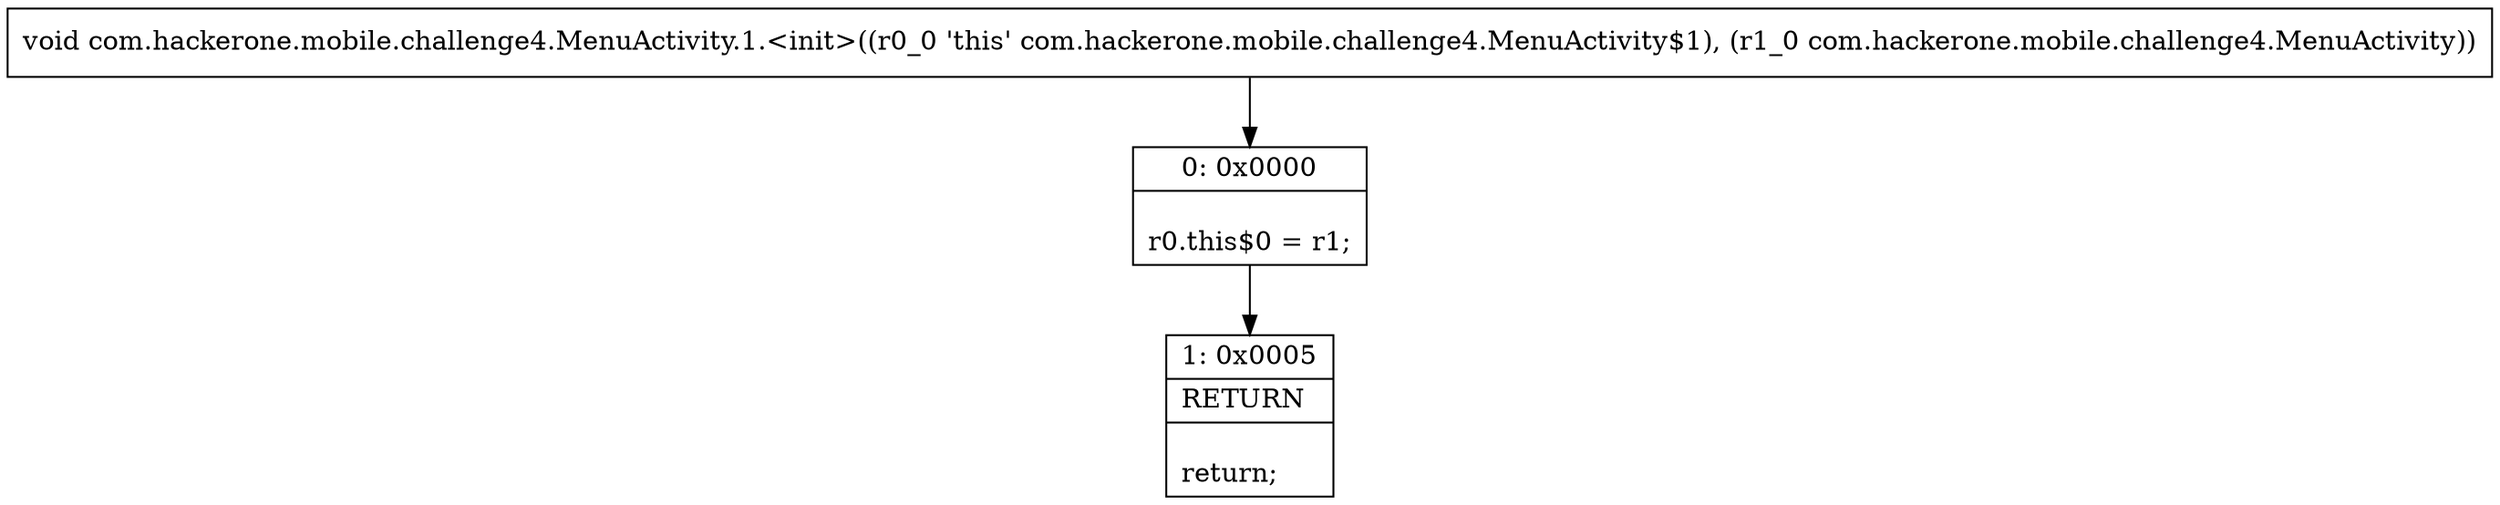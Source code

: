 digraph "CFG forcom.hackerone.mobile.challenge4.MenuActivity.1.\<init\>(Lcom\/hackerone\/mobile\/challenge4\/MenuActivity;)V" {
Node_0 [shape=record,label="{0\:\ 0x0000|\lr0.this$0 = r1;\l}"];
Node_1 [shape=record,label="{1\:\ 0x0005|RETURN\l|\lreturn;\l}"];
MethodNode[shape=record,label="{void com.hackerone.mobile.challenge4.MenuActivity.1.\<init\>((r0_0 'this' com.hackerone.mobile.challenge4.MenuActivity$1), (r1_0 com.hackerone.mobile.challenge4.MenuActivity)) }"];
MethodNode -> Node_0;
Node_0 -> Node_1;
}


